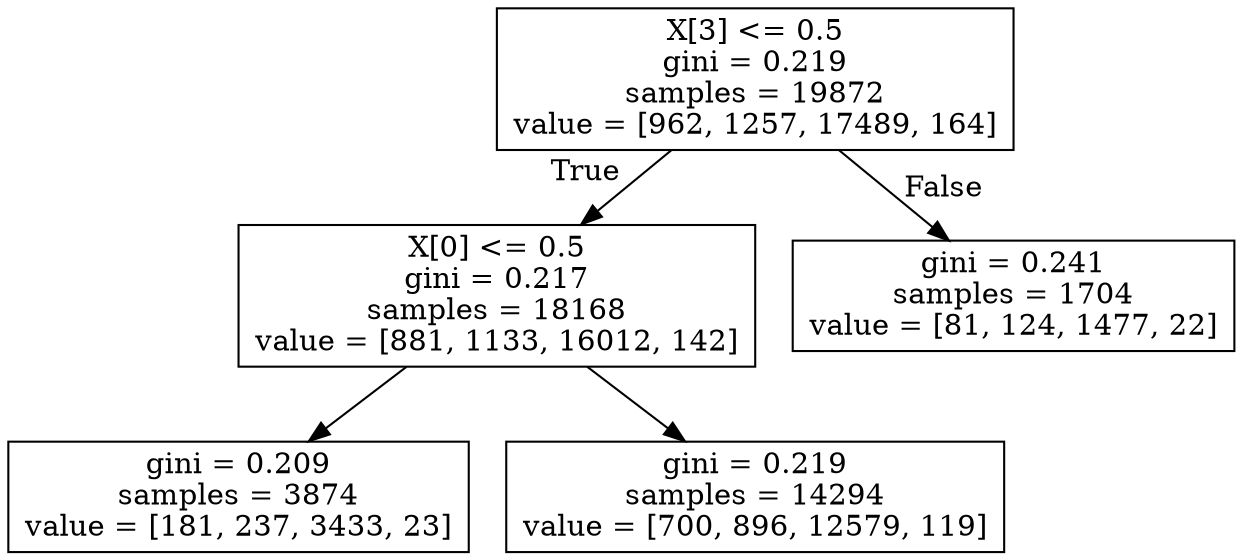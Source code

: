 digraph Tree {
node [shape=box] ;
0 [label="X[3] <= 0.5\ngini = 0.219\nsamples = 19872\nvalue = [962, 1257, 17489, 164]"] ;
1 [label="X[0] <= 0.5\ngini = 0.217\nsamples = 18168\nvalue = [881, 1133, 16012, 142]"] ;
0 -> 1 [labeldistance=2.5, labelangle=45, headlabel="True"] ;
2 [label="gini = 0.209\nsamples = 3874\nvalue = [181, 237, 3433, 23]"] ;
1 -> 2 ;
3 [label="gini = 0.219\nsamples = 14294\nvalue = [700, 896, 12579, 119]"] ;
1 -> 3 ;
4 [label="gini = 0.241\nsamples = 1704\nvalue = [81, 124, 1477, 22]"] ;
0 -> 4 [labeldistance=2.5, labelangle=-45, headlabel="False"] ;
}